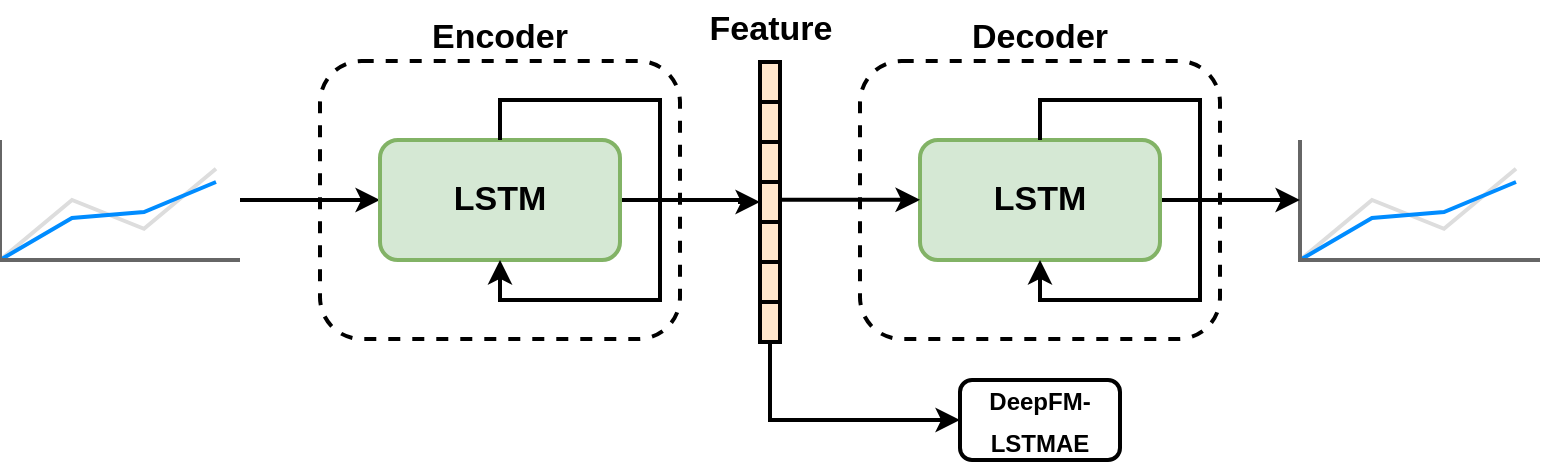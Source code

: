 <mxfile version="18.0.1" type="device"><diagram id="MsflvQ9eqaoLUkOw7XkY" name="第 1 页"><mxGraphModel dx="1038" dy="649" grid="1" gridSize="10" guides="1" tooltips="1" connect="1" arrows="1" fold="1" page="1" pageScale="1" pageWidth="827" pageHeight="1169" math="0" shadow="0"><root><mxCell id="0"/><mxCell id="1" parent="0"/><mxCell id="pJc392KM0K-GvluUKmZb-24" value="&lt;b&gt;Decoder&lt;/b&gt;" style="rounded=1;whiteSpace=wrap;html=1;shadow=0;glass=0;labelBackgroundColor=none;sketch=0;fontSize=17;strokeWidth=2;labelPosition=center;verticalLabelPosition=top;align=center;verticalAlign=bottom;dashed=1;" parent="1" vertex="1"><mxGeometry x="580" y="160.5" width="180" height="139" as="geometry"/></mxCell><mxCell id="pJc392KM0K-GvluUKmZb-23" value="&lt;b&gt;Encoder&lt;/b&gt;" style="rounded=1;whiteSpace=wrap;html=1;shadow=0;glass=0;labelBackgroundColor=none;sketch=0;fontSize=17;strokeWidth=2;labelPosition=center;verticalLabelPosition=top;align=center;verticalAlign=bottom;dashed=1;" parent="1" vertex="1"><mxGeometry x="310" y="160.5" width="180" height="139" as="geometry"/></mxCell><mxCell id="pJc392KM0K-GvluUKmZb-25" style="edgeStyle=orthogonalEdgeStyle;rounded=0;orthogonalLoop=1;jettySize=auto;html=1;entryX=0;entryY=0.5;entryDx=0;entryDy=0;fontSize=17;strokeWidth=2;" parent="1" source="pJc392KM0K-GvluUKmZb-3" target="pJc392KM0K-GvluUKmZb-5" edge="1"><mxGeometry relative="1" as="geometry"/></mxCell><mxCell id="pJc392KM0K-GvluUKmZb-3" value="" style="verticalLabelPosition=bottom;shadow=0;dashed=0;align=center;html=1;verticalAlign=top;strokeWidth=1;shape=mxgraph.mockup.graphics.lineChart;strokeColor=none;strokeColor2=#666666;strokeColor3=#008cff;strokeColor4=#dddddd;sketch=0;" parent="1" vertex="1"><mxGeometry x="150" y="200" width="120" height="60" as="geometry"/></mxCell><mxCell id="pJc392KM0K-GvluUKmZb-4" value="" style="verticalLabelPosition=bottom;shadow=0;dashed=0;align=center;html=1;verticalAlign=top;strokeWidth=1;shape=mxgraph.mockup.graphics.lineChart;strokeColor=none;strokeColor2=#666666;strokeColor3=#008cff;strokeColor4=#dddddd;sketch=0;" parent="1" vertex="1"><mxGeometry x="800" y="200" width="120" height="60" as="geometry"/></mxCell><mxCell id="pJc392KM0K-GvluUKmZb-17" style="edgeStyle=orthogonalEdgeStyle;rounded=0;orthogonalLoop=1;jettySize=auto;html=1;fontSize=17;strokeWidth=2;entryX=0;entryY=0.5;entryDx=0;entryDy=0;" parent="1" source="pJc392KM0K-GvluUKmZb-5" target="pJc392KM0K-GvluUKmZb-11" edge="1"><mxGeometry relative="1" as="geometry"><mxPoint x="510" y="220" as="targetPoint"/><Array as="points"><mxPoint x="520" y="230"/></Array></mxGeometry></mxCell><mxCell id="pJc392KM0K-GvluUKmZb-5" value="&lt;b&gt;&lt;font style=&quot;font-size: 17px;&quot;&gt;LSTM&lt;/font&gt;&lt;/b&gt;" style="rounded=1;whiteSpace=wrap;html=1;fillColor=#d5e8d4;strokeColor=#82b366;shadow=0;sketch=0;strokeWidth=2;glass=0;" parent="1" vertex="1"><mxGeometry x="340" y="200" width="120" height="60" as="geometry"/></mxCell><mxCell id="pJc392KM0K-GvluUKmZb-27" style="edgeStyle=orthogonalEdgeStyle;rounded=0;orthogonalLoop=1;jettySize=auto;html=1;exitX=1;exitY=0.5;exitDx=0;exitDy=0;fontSize=17;strokeWidth=2;" parent="1" source="pJc392KM0K-GvluUKmZb-6" target="pJc392KM0K-GvluUKmZb-4" edge="1"><mxGeometry relative="1" as="geometry"/></mxCell><mxCell id="pJc392KM0K-GvluUKmZb-6" value="&lt;b&gt;&lt;font style=&quot;font-size: 17px;&quot;&gt;LSTM&lt;/font&gt;&lt;/b&gt;" style="rounded=1;whiteSpace=wrap;html=1;fillColor=#d5e8d4;strokeColor=#82b366;shadow=0;sketch=0;strokeWidth=2;glass=0;" parent="1" vertex="1"><mxGeometry x="610" y="200" width="120" height="60" as="geometry"/></mxCell><mxCell id="pJc392KM0K-GvluUKmZb-18" style="edgeStyle=orthogonalEdgeStyle;rounded=0;orthogonalLoop=1;jettySize=auto;html=1;fontSize=17;entryX=0;entryY=0;entryDx=0;entryDy=0;strokeWidth=2;" parent="1" edge="1"><mxGeometry relative="1" as="geometry"><mxPoint x="610" y="229.92" as="targetPoint"/><mxPoint x="540" y="229.92" as="sourcePoint"/><Array as="points"><mxPoint x="590" y="229.92"/><mxPoint x="590" y="229.92"/></Array></mxGeometry></mxCell><mxCell id="pJc392KM0K-GvluUKmZb-20" value="" style="group;fillColor=#ffe6cc;strokeColor=#d79b00;" parent="1" vertex="1" connectable="0"><mxGeometry x="530" y="161" width="10" height="140" as="geometry"/></mxCell><mxCell id="pJc392KM0K-GvluUKmZb-15" value="" style="group;fillColor=#ffe6cc;strokeColor=#000000;" parent="pJc392KM0K-GvluUKmZb-20" vertex="1" connectable="0"><mxGeometry width="10" height="120" as="geometry"/></mxCell><mxCell id="pJc392KM0K-GvluUKmZb-7" value="" style="rounded=0;whiteSpace=wrap;html=1;shadow=0;glass=0;labelBackgroundColor=none;sketch=0;fontSize=17;strokeWidth=2;" parent="pJc392KM0K-GvluUKmZb-15" vertex="1"><mxGeometry width="10" height="20" as="geometry"/></mxCell><mxCell id="pJc392KM0K-GvluUKmZb-8" value="" style="rounded=0;whiteSpace=wrap;html=1;shadow=0;glass=0;labelBackgroundColor=none;sketch=0;fontSize=17;strokeWidth=2;fillColor=#ffe6cc;strokeColor=#000000;" parent="pJc392KM0K-GvluUKmZb-15" vertex="1"><mxGeometry width="10" height="20" as="geometry"/></mxCell><mxCell id="pJc392KM0K-GvluUKmZb-9" value="" style="rounded=0;whiteSpace=wrap;html=1;shadow=0;glass=0;labelBackgroundColor=none;sketch=0;fontSize=17;strokeWidth=2;fillColor=#ffe6cc;strokeColor=#000000;" parent="pJc392KM0K-GvluUKmZb-15" vertex="1"><mxGeometry y="20" width="10" height="20" as="geometry"/></mxCell><mxCell id="pJc392KM0K-GvluUKmZb-10" value="" style="rounded=0;whiteSpace=wrap;html=1;shadow=0;glass=0;labelBackgroundColor=none;sketch=0;fontSize=17;strokeWidth=2;fillColor=#ffe6cc;strokeColor=#000000;" parent="pJc392KM0K-GvluUKmZb-15" vertex="1"><mxGeometry y="40" width="10" height="20" as="geometry"/></mxCell><mxCell id="pJc392KM0K-GvluUKmZb-11" value="" style="rounded=0;whiteSpace=wrap;html=1;shadow=0;glass=0;labelBackgroundColor=none;sketch=0;fontSize=17;strokeWidth=2;fillColor=#ffe6cc;strokeColor=#000000;" parent="pJc392KM0K-GvluUKmZb-15" vertex="1"><mxGeometry y="60" width="10" height="20" as="geometry"/></mxCell><mxCell id="pJc392KM0K-GvluUKmZb-12" value="" style="rounded=0;whiteSpace=wrap;html=1;shadow=0;glass=0;labelBackgroundColor=none;sketch=0;fontSize=17;strokeWidth=2;fillColor=#ffe6cc;strokeColor=#000000;" parent="pJc392KM0K-GvluUKmZb-15" vertex="1"><mxGeometry y="80" width="10" height="20" as="geometry"/></mxCell><mxCell id="pJc392KM0K-GvluUKmZb-13" value="" style="rounded=0;whiteSpace=wrap;html=1;shadow=0;glass=0;labelBackgroundColor=none;sketch=0;fontSize=17;strokeWidth=2;fillColor=#ffe6cc;strokeColor=#000000;" parent="pJc392KM0K-GvluUKmZb-15" vertex="1"><mxGeometry y="100" width="10" height="20" as="geometry"/></mxCell><mxCell id="pJc392KM0K-GvluUKmZb-19" value="" style="rounded=0;whiteSpace=wrap;html=1;shadow=0;glass=0;labelBackgroundColor=none;sketch=0;fontSize=17;strokeWidth=2;fillColor=#ffe6cc;strokeColor=#000000;" parent="pJc392KM0K-GvluUKmZb-20" vertex="1"><mxGeometry y="120" width="10" height="20" as="geometry"/></mxCell><mxCell id="pJc392KM0K-GvluUKmZb-21" style="edgeStyle=orthogonalEdgeStyle;rounded=0;orthogonalLoop=1;jettySize=auto;html=1;entryX=0.5;entryY=1;entryDx=0;entryDy=0;fontSize=17;strokeWidth=2;" parent="1" source="pJc392KM0K-GvluUKmZb-5" target="pJc392KM0K-GvluUKmZb-5" edge="1"><mxGeometry relative="1" as="geometry"/></mxCell><mxCell id="pJc392KM0K-GvluUKmZb-22" style="edgeStyle=orthogonalEdgeStyle;rounded=0;orthogonalLoop=1;jettySize=auto;html=1;entryX=0.5;entryY=1;entryDx=0;entryDy=0;fontSize=17;strokeWidth=2;" parent="1" source="pJc392KM0K-GvluUKmZb-6" target="pJc392KM0K-GvluUKmZb-6" edge="1"><mxGeometry relative="1" as="geometry"/></mxCell><mxCell id="pJc392KM0K-GvluUKmZb-28" value="&lt;b&gt;Feature&lt;/b&gt;" style="text;html=1;align=center;verticalAlign=middle;resizable=0;points=[];autosize=1;strokeColor=none;fillColor=none;fontSize=17;" parent="1" vertex="1"><mxGeometry x="495" y="130" width="80" height="30" as="geometry"/></mxCell><mxCell id="pJc392KM0K-GvluUKmZb-30" value="&lt;b&gt;&lt;font style=&quot;font-size: 12px;&quot;&gt;DeepFM-&lt;br&gt;LSTMAE&lt;/font&gt;&lt;/b&gt;" style="rounded=1;whiteSpace=wrap;html=1;shadow=0;glass=0;labelBackgroundColor=none;sketch=0;fontSize=17;strokeColor=#000000;strokeWidth=2;" parent="1" vertex="1"><mxGeometry x="630" y="320" width="80" height="40" as="geometry"/></mxCell><mxCell id="pJc392KM0K-GvluUKmZb-31" style="edgeStyle=orthogonalEdgeStyle;rounded=0;orthogonalLoop=1;jettySize=auto;html=1;entryX=0;entryY=0.5;entryDx=0;entryDy=0;fontSize=12;strokeWidth=2;" parent="1" source="pJc392KM0K-GvluUKmZb-19" target="pJc392KM0K-GvluUKmZb-30" edge="1"><mxGeometry relative="1" as="geometry"><Array as="points"><mxPoint x="535" y="340"/></Array></mxGeometry></mxCell></root></mxGraphModel></diagram></mxfile>